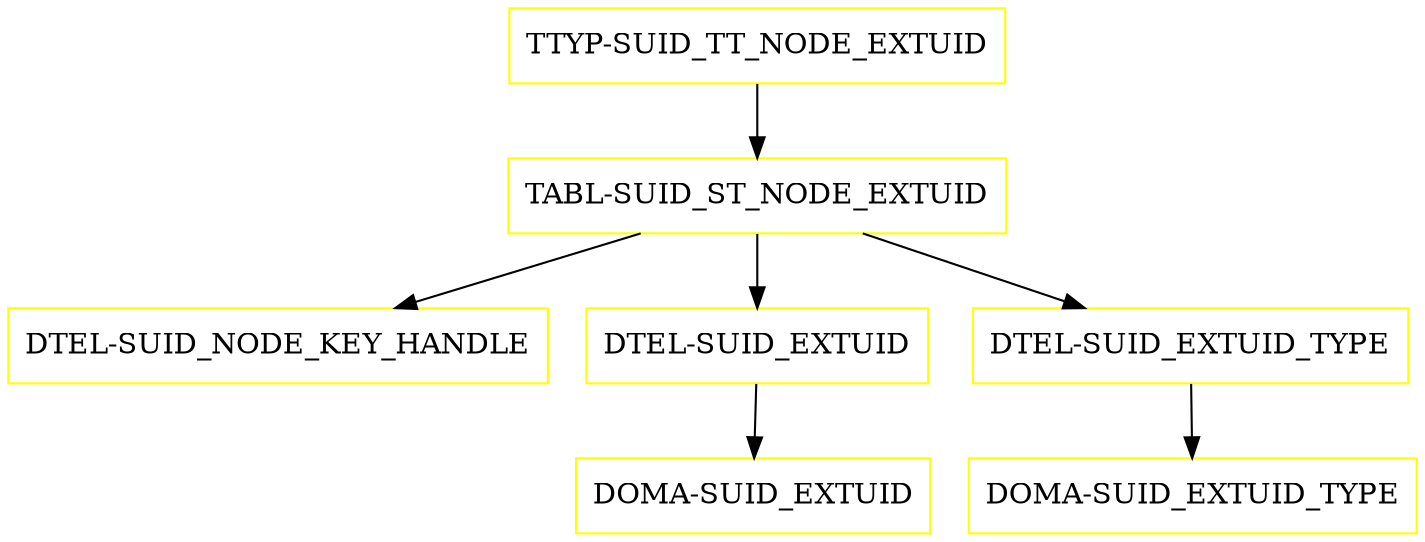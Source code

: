 digraph G {
  "TTYP-SUID_TT_NODE_EXTUID" [shape=box,color=yellow];
  "TABL-SUID_ST_NODE_EXTUID" [shape=box,color=yellow,URL="./TABL_SUID_ST_NODE_EXTUID.html"];
  "DTEL-SUID_NODE_KEY_HANDLE" [shape=box,color=yellow,URL="./DTEL_SUID_NODE_KEY_HANDLE.html"];
  "DTEL-SUID_EXTUID" [shape=box,color=yellow,URL="./DTEL_SUID_EXTUID.html"];
  "DOMA-SUID_EXTUID" [shape=box,color=yellow,URL="./DOMA_SUID_EXTUID.html"];
  "DTEL-SUID_EXTUID_TYPE" [shape=box,color=yellow,URL="./DTEL_SUID_EXTUID_TYPE.html"];
  "DOMA-SUID_EXTUID_TYPE" [shape=box,color=yellow,URL="./DOMA_SUID_EXTUID_TYPE.html"];
  "TTYP-SUID_TT_NODE_EXTUID" -> "TABL-SUID_ST_NODE_EXTUID";
  "TABL-SUID_ST_NODE_EXTUID" -> "DTEL-SUID_EXTUID_TYPE";
  "TABL-SUID_ST_NODE_EXTUID" -> "DTEL-SUID_EXTUID";
  "TABL-SUID_ST_NODE_EXTUID" -> "DTEL-SUID_NODE_KEY_HANDLE";
  "DTEL-SUID_EXTUID" -> "DOMA-SUID_EXTUID";
  "DTEL-SUID_EXTUID_TYPE" -> "DOMA-SUID_EXTUID_TYPE";
}
